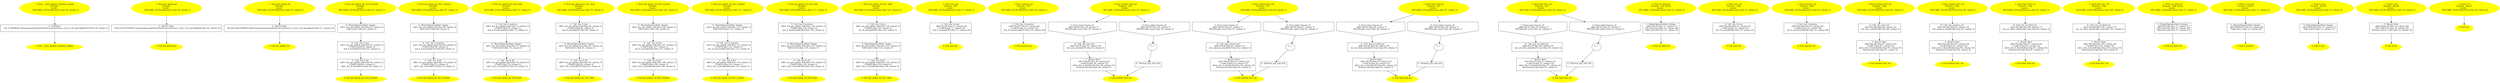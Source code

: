 /* @generated */
digraph cfg {
"__infer_globals_initializer_global.bdc08c089842ce08b974b22a75daf78e_1" [label="1: Start __infer_globals_initializer_global\nFormals: \nLocals:  \n   DECLARE_LOCALS(&return); [line 29, column 1]\n " color=yellow style=filled]
	

	 "__infer_globals_initializer_global.bdc08c089842ce08b974b22a75daf78e_1" -> "__infer_globals_initializer_global.bdc08c089842ce08b974b22a75daf78e_3" ;
"__infer_globals_initializer_global.bdc08c089842ce08b974b22a75daf78e_2" [label="2: Exit __infer_globals_initializer_global \n  " color=yellow style=filled]
	

"__infer_globals_initializer_global.bdc08c089842ce08b974b22a75daf78e_3" [label="3:  DeclStmt \n   _fun_X_X(&#GB<codetoanalyze/cpp/shared/reference/reference_struct_e2e.cpp>$global:X*) [line 29, column 3]\n " shape="box"]
	

	 "__infer_globals_initializer_global.bdc08c089842ce08b974b22a75daf78e_3" -> "__infer_globals_initializer_global.bdc08c089842ce08b974b22a75daf78e_2" ;
"get_global_ptr#6940583460992234632.3d4bb50869af20053c9b0c52091a0a39_1" [label="1: Start get_global_ptr\nFormals: \nLocals:  \n   DECLARE_LOCALS(&return); [line 30, column 1]\n " color=yellow style=filled]
	

	 "get_global_ptr#6940583460992234632.3d4bb50869af20053c9b0c52091a0a39_1" -> "get_global_ptr#6940583460992234632.3d4bb50869af20053c9b0c52091a0a39_3" ;
"get_global_ptr#6940583460992234632.3d4bb50869af20053c9b0c52091a0a39_2" [label="2: Exit get_global_ptr \n  " color=yellow style=filled]
	

"get_global_ptr#6940583460992234632.3d4bb50869af20053c9b0c52091a0a39_3" [label="3:  Return Stmt \n   *&return:X*=&#GB<codetoanalyze/cpp/shared/reference/reference_struct_e2e.cpp>$global [line 30, column 23]\n " shape="box"]
	

	 "get_global_ptr#6940583460992234632.3d4bb50869af20053c9b0c52091a0a39_3" -> "get_global_ptr#6940583460992234632.3d4bb50869af20053c9b0c52091a0a39_2" ;
"get_global_ref#16631994563311505709.c5518847f25d69c08bc2da87c0d94d1b_1" [label="1: Start get_global_ref\nFormals: \nLocals:  \n   DECLARE_LOCALS(&return); [line 31, column 1]\n " color=yellow style=filled]
	

	 "get_global_ref#16631994563311505709.c5518847f25d69c08bc2da87c0d94d1b_1" -> "get_global_ref#16631994563311505709.c5518847f25d69c08bc2da87c0d94d1b_3" ;
"get_global_ref#16631994563311505709.c5518847f25d69c08bc2da87c0d94d1b_2" [label="2: Exit get_global_ref \n  " color=yellow style=filled]
	

"get_global_ref#16631994563311505709.c5518847f25d69c08bc2da87c0d94d1b_3" [label="3:  Return Stmt \n   *&return:X&=&#GB<codetoanalyze/cpp/shared/reference/reference_struct_e2e.cpp>$global [line 31, column 23]\n " shape="box"]
	

	 "get_global_ref#16631994563311505709.c5518847f25d69c08bc2da87c0d94d1b_3" -> "get_global_ref#16631994563311505709.c5518847f25d69c08bc2da87c0d94d1b_2" ;
"get_global_ptr_div0_method#6868600075123047675.d796dd8227b55f7d5d2ba2c1a06183dd_1" [label="1: Start get_global_ptr_div0_method\nFormals: \nLocals:  \n   DECLARE_LOCALS(&return); [line 61, column 1]\n " color=yellow style=filled]
	

	 "get_global_ptr_div0_method#6868600075123047675.d796dd8227b55f7d5d2ba2c1a06183dd_1" -> "get_global_ptr_div0_method#6868600075123047675.d796dd8227b55f7d5d2ba2c1a06183dd_5" ;
"get_global_ptr_div0_method#6868600075123047675.d796dd8227b55f7d5d2ba2c1a06183dd_2" [label="2: Exit get_global_ptr_div0_method \n  " color=yellow style=filled]
	

"get_global_ptr_div0_method#6868600075123047675.d796dd8227b55f7d5d2ba2c1a06183dd_3" [label="3:  Call _fun_X_div \n   n$0=_fun_get_global_ptr() [line 64, column 3]\n  _=*n$0:X [line 64, column 3]\n  n$2=_fun_X_div(n$0:X*) [line 64, column 3]\n " shape="box"]
	

	 "get_global_ptr_div0_method#6868600075123047675.d796dd8227b55f7d5d2ba2c1a06183dd_3" -> "get_global_ptr_div0_method#6868600075123047675.d796dd8227b55f7d5d2ba2c1a06183dd_2" ;
"get_global_ptr_div0_method#6868600075123047675.d796dd8227b55f7d5d2ba2c1a06183dd_4" [label="4:  Call _fun_X_zero \n   n$3=_fun_get_global_ptr() [line 63, column 3]\n  _=*n$3:X [line 63, column 3]\n  _fun_X_zero(n$3:X*) [line 63, column 3]\n " shape="box"]
	

	 "get_global_ptr_div0_method#6868600075123047675.d796dd8227b55f7d5d2ba2c1a06183dd_4" -> "get_global_ptr_div0_method#6868600075123047675.d796dd8227b55f7d5d2ba2c1a06183dd_3" ;
"get_global_ptr_div0_method#6868600075123047675.d796dd8227b55f7d5d2ba2c1a06183dd_5" [label="5:  BinaryOperatorStmt: Assign \n   n$5=_fun_get_global_ptr() [line 62, column 3]\n  *n$5.f:int=1 [line 62, column 3]\n " shape="box"]
	

	 "get_global_ptr_div0_method#6868600075123047675.d796dd8227b55f7d5d2ba2c1a06183dd_5" -> "get_global_ptr_div0_method#6868600075123047675.d796dd8227b55f7d5d2ba2c1a06183dd_4" ;
"get_global_ptr_div1_method#13320237176965265316.b7b17bcc9c036a753453d67e3683d764_1" [label="1: Start get_global_ptr_div1_method\nFormals: \nLocals:  \n   DECLARE_LOCALS(&return); [line 67, column 1]\n " color=yellow style=filled]
	

	 "get_global_ptr_div1_method#13320237176965265316.b7b17bcc9c036a753453d67e3683d764_1" -> "get_global_ptr_div1_method#13320237176965265316.b7b17bcc9c036a753453d67e3683d764_5" ;
"get_global_ptr_div1_method#13320237176965265316.b7b17bcc9c036a753453d67e3683d764_2" [label="2: Exit get_global_ptr_div1_method \n  " color=yellow style=filled]
	

"get_global_ptr_div1_method#13320237176965265316.b7b17bcc9c036a753453d67e3683d764_3" [label="3:  Call _fun_X_div \n   n$0=_fun_get_global_ptr() [line 70, column 3]\n  _=*n$0:X [line 70, column 3]\n  n$2=_fun_X_div(n$0:X*) [line 70, column 3]\n " shape="box"]
	

	 "get_global_ptr_div1_method#13320237176965265316.b7b17bcc9c036a753453d67e3683d764_3" -> "get_global_ptr_div1_method#13320237176965265316.b7b17bcc9c036a753453d67e3683d764_2" ;
"get_global_ptr_div1_method#13320237176965265316.b7b17bcc9c036a753453d67e3683d764_4" [label="4:  Call _fun_X_nonzero \n   n$3=_fun_get_global_ptr() [line 69, column 3]\n  _=*n$3:X [line 69, column 3]\n  _fun_X_nonzero(n$3:X*) [line 69, column 3]\n " shape="box"]
	

	 "get_global_ptr_div1_method#13320237176965265316.b7b17bcc9c036a753453d67e3683d764_4" -> "get_global_ptr_div1_method#13320237176965265316.b7b17bcc9c036a753453d67e3683d764_3" ;
"get_global_ptr_div1_method#13320237176965265316.b7b17bcc9c036a753453d67e3683d764_5" [label="5:  BinaryOperatorStmt: Assign \n   n$5=_fun_get_global_ptr() [line 68, column 3]\n  *n$5.f:int=0 [line 68, column 3]\n " shape="box"]
	

	 "get_global_ptr_div1_method#13320237176965265316.b7b17bcc9c036a753453d67e3683d764_5" -> "get_global_ptr_div1_method#13320237176965265316.b7b17bcc9c036a753453d67e3683d764_4" ;
"get_global_ptr_div0_field#8708891951617234281.85a5d13d32b9177abaa3c8c98323c45e_1" [label="1: Start get_global_ptr_div0_field\nFormals: \nLocals:  \n   DECLARE_LOCALS(&return); [line 73, column 1]\n " color=yellow style=filled]
	

	 "get_global_ptr_div0_field#8708891951617234281.85a5d13d32b9177abaa3c8c98323c45e_1" -> "get_global_ptr_div0_field#8708891951617234281.85a5d13d32b9177abaa3c8c98323c45e_5" ;
"get_global_ptr_div0_field#8708891951617234281.85a5d13d32b9177abaa3c8c98323c45e_2" [label="2: Exit get_global_ptr_div0_field \n  " color=yellow style=filled]
	

"get_global_ptr_div0_field#8708891951617234281.85a5d13d32b9177abaa3c8c98323c45e_3" [label="3:  Call _fun_X_div \n   n$0=_fun_get_global_ptr() [line 76, column 3]\n  _=*n$0:X [line 76, column 3]\n  n$2=_fun_X_div(n$0:X*) [line 76, column 3]\n " shape="box"]
	

	 "get_global_ptr_div0_field#8708891951617234281.85a5d13d32b9177abaa3c8c98323c45e_3" -> "get_global_ptr_div0_field#8708891951617234281.85a5d13d32b9177abaa3c8c98323c45e_2" ;
"get_global_ptr_div0_field#8708891951617234281.85a5d13d32b9177abaa3c8c98323c45e_4" [label="4:  BinaryOperatorStmt: Assign \n   n$3=_fun_get_global_ptr() [line 75, column 3]\n  *n$3.f:int=0 [line 75, column 3]\n " shape="box"]
	

	 "get_global_ptr_div0_field#8708891951617234281.85a5d13d32b9177abaa3c8c98323c45e_4" -> "get_global_ptr_div0_field#8708891951617234281.85a5d13d32b9177abaa3c8c98323c45e_3" ;
"get_global_ptr_div0_field#8708891951617234281.85a5d13d32b9177abaa3c8c98323c45e_5" [label="5:  Call _fun_X_nonzero \n   n$4=_fun_get_global_ptr() [line 74, column 3]\n  _=*n$4:X [line 74, column 3]\n  _fun_X_nonzero(n$4:X*) [line 74, column 3]\n " shape="box"]
	

	 "get_global_ptr_div0_field#8708891951617234281.85a5d13d32b9177abaa3c8c98323c45e_5" -> "get_global_ptr_div0_field#8708891951617234281.85a5d13d32b9177abaa3c8c98323c45e_4" ;
"get_global_ptr_div1_field#6744083307199058304.94ebaff789d09fecbd24e3f8bfd75e70_1" [label="1: Start get_global_ptr_div1_field\nFormals: \nLocals:  \n   DECLARE_LOCALS(&return); [line 79, column 1]\n " color=yellow style=filled]
	

	 "get_global_ptr_div1_field#6744083307199058304.94ebaff789d09fecbd24e3f8bfd75e70_1" -> "get_global_ptr_div1_field#6744083307199058304.94ebaff789d09fecbd24e3f8bfd75e70_5" ;
"get_global_ptr_div1_field#6744083307199058304.94ebaff789d09fecbd24e3f8bfd75e70_2" [label="2: Exit get_global_ptr_div1_field \n  " color=yellow style=filled]
	

"get_global_ptr_div1_field#6744083307199058304.94ebaff789d09fecbd24e3f8bfd75e70_3" [label="3:  Call _fun_X_div \n   n$0=_fun_get_global_ptr() [line 82, column 3]\n  _=*n$0:X [line 82, column 3]\n  n$2=_fun_X_div(n$0:X*) [line 82, column 3]\n " shape="box"]
	

	 "get_global_ptr_div1_field#6744083307199058304.94ebaff789d09fecbd24e3f8bfd75e70_3" -> "get_global_ptr_div1_field#6744083307199058304.94ebaff789d09fecbd24e3f8bfd75e70_2" ;
"get_global_ptr_div1_field#6744083307199058304.94ebaff789d09fecbd24e3f8bfd75e70_4" [label="4:  BinaryOperatorStmt: Assign \n   n$3=_fun_get_global_ptr() [line 81, column 3]\n  *n$3.f:int=1 [line 81, column 3]\n " shape="box"]
	

	 "get_global_ptr_div1_field#6744083307199058304.94ebaff789d09fecbd24e3f8bfd75e70_4" -> "get_global_ptr_div1_field#6744083307199058304.94ebaff789d09fecbd24e3f8bfd75e70_3" ;
"get_global_ptr_div1_field#6744083307199058304.94ebaff789d09fecbd24e3f8bfd75e70_5" [label="5:  Call _fun_X_zero \n   n$4=_fun_get_global_ptr() [line 80, column 3]\n  _=*n$4:X [line 80, column 3]\n  _fun_X_zero(n$4:X*) [line 80, column 3]\n " shape="box"]
	

	 "get_global_ptr_div1_field#6744083307199058304.94ebaff789d09fecbd24e3f8bfd75e70_5" -> "get_global_ptr_div1_field#6744083307199058304.94ebaff789d09fecbd24e3f8bfd75e70_4" ;
"get_global_ref_div0_method#4500024601676141702.703eacc20d3ff2ec6f40a78b62656e3a_1" [label="1: Start get_global_ref_div0_method\nFormals: \nLocals:  \n   DECLARE_LOCALS(&return); [line 105, column 1]\n " color=yellow style=filled]
	

	 "get_global_ref_div0_method#4500024601676141702.703eacc20d3ff2ec6f40a78b62656e3a_1" -> "get_global_ref_div0_method#4500024601676141702.703eacc20d3ff2ec6f40a78b62656e3a_5" ;
"get_global_ref_div0_method#4500024601676141702.703eacc20d3ff2ec6f40a78b62656e3a_2" [label="2: Exit get_global_ref_div0_method \n  " color=yellow style=filled]
	

"get_global_ref_div0_method#4500024601676141702.703eacc20d3ff2ec6f40a78b62656e3a_3" [label="3:  Call _fun_X_div \n   n$0=_fun_get_global_ref() [line 108, column 3]\n  _=*n$0:X [line 108, column 3]\n  n$2=_fun_X_div(n$0:X&) [line 108, column 3]\n " shape="box"]
	

	 "get_global_ref_div0_method#4500024601676141702.703eacc20d3ff2ec6f40a78b62656e3a_3" -> "get_global_ref_div0_method#4500024601676141702.703eacc20d3ff2ec6f40a78b62656e3a_2" ;
"get_global_ref_div0_method#4500024601676141702.703eacc20d3ff2ec6f40a78b62656e3a_4" [label="4:  Call _fun_X_zero \n   n$3=_fun_get_global_ref() [line 107, column 3]\n  _=*n$3:X [line 107, column 3]\n  _fun_X_zero(n$3:X&) [line 107, column 3]\n " shape="box"]
	

	 "get_global_ref_div0_method#4500024601676141702.703eacc20d3ff2ec6f40a78b62656e3a_4" -> "get_global_ref_div0_method#4500024601676141702.703eacc20d3ff2ec6f40a78b62656e3a_3" ;
"get_global_ref_div0_method#4500024601676141702.703eacc20d3ff2ec6f40a78b62656e3a_5" [label="5:  BinaryOperatorStmt: Assign \n   n$5=_fun_get_global_ref() [line 106, column 3]\n  *n$5.f:int=1 [line 106, column 3]\n " shape="box"]
	

	 "get_global_ref_div0_method#4500024601676141702.703eacc20d3ff2ec6f40a78b62656e3a_5" -> "get_global_ref_div0_method#4500024601676141702.703eacc20d3ff2ec6f40a78b62656e3a_4" ;
"get_global_ref_div1_method#9218905628510589917.1d66d8c44e8582bb6fcdcb7df79e3215_1" [label="1: Start get_global_ref_div1_method\nFormals: \nLocals:  \n   DECLARE_LOCALS(&return); [line 111, column 1]\n " color=yellow style=filled]
	

	 "get_global_ref_div1_method#9218905628510589917.1d66d8c44e8582bb6fcdcb7df79e3215_1" -> "get_global_ref_div1_method#9218905628510589917.1d66d8c44e8582bb6fcdcb7df79e3215_5" ;
"get_global_ref_div1_method#9218905628510589917.1d66d8c44e8582bb6fcdcb7df79e3215_2" [label="2: Exit get_global_ref_div1_method \n  " color=yellow style=filled]
	

"get_global_ref_div1_method#9218905628510589917.1d66d8c44e8582bb6fcdcb7df79e3215_3" [label="3:  Call _fun_X_div \n   n$0=_fun_get_global_ref() [line 114, column 3]\n  _=*n$0:X [line 114, column 3]\n  n$2=_fun_X_div(n$0:X&) [line 114, column 3]\n " shape="box"]
	

	 "get_global_ref_div1_method#9218905628510589917.1d66d8c44e8582bb6fcdcb7df79e3215_3" -> "get_global_ref_div1_method#9218905628510589917.1d66d8c44e8582bb6fcdcb7df79e3215_2" ;
"get_global_ref_div1_method#9218905628510589917.1d66d8c44e8582bb6fcdcb7df79e3215_4" [label="4:  Call _fun_X_nonzero \n   n$3=_fun_get_global_ref() [line 113, column 3]\n  _=*n$3:X [line 113, column 3]\n  _fun_X_nonzero(n$3:X&) [line 113, column 3]\n " shape="box"]
	

	 "get_global_ref_div1_method#9218905628510589917.1d66d8c44e8582bb6fcdcb7df79e3215_4" -> "get_global_ref_div1_method#9218905628510589917.1d66d8c44e8582bb6fcdcb7df79e3215_3" ;
"get_global_ref_div1_method#9218905628510589917.1d66d8c44e8582bb6fcdcb7df79e3215_5" [label="5:  BinaryOperatorStmt: Assign \n   n$5=_fun_get_global_ref() [line 112, column 3]\n  *n$5.f:int=0 [line 112, column 3]\n " shape="box"]
	

	 "get_global_ref_div1_method#9218905628510589917.1d66d8c44e8582bb6fcdcb7df79e3215_5" -> "get_global_ref_div1_method#9218905628510589917.1d66d8c44e8582bb6fcdcb7df79e3215_4" ;
"get_global_ref_div0_field#9894336115642083138.99dfafa929e6446e06064af81022e228_1" [label="1: Start get_global_ref_div0_field\nFormals: \nLocals:  \n   DECLARE_LOCALS(&return); [line 117, column 1]\n " color=yellow style=filled]
	

	 "get_global_ref_div0_field#9894336115642083138.99dfafa929e6446e06064af81022e228_1" -> "get_global_ref_div0_field#9894336115642083138.99dfafa929e6446e06064af81022e228_5" ;
"get_global_ref_div0_field#9894336115642083138.99dfafa929e6446e06064af81022e228_2" [label="2: Exit get_global_ref_div0_field \n  " color=yellow style=filled]
	

"get_global_ref_div0_field#9894336115642083138.99dfafa929e6446e06064af81022e228_3" [label="3:  Call _fun_X_div \n   n$0=_fun_get_global_ref() [line 120, column 3]\n  _=*n$0:X [line 120, column 3]\n  n$2=_fun_X_div(n$0:X&) [line 120, column 3]\n " shape="box"]
	

	 "get_global_ref_div0_field#9894336115642083138.99dfafa929e6446e06064af81022e228_3" -> "get_global_ref_div0_field#9894336115642083138.99dfafa929e6446e06064af81022e228_2" ;
"get_global_ref_div0_field#9894336115642083138.99dfafa929e6446e06064af81022e228_4" [label="4:  BinaryOperatorStmt: Assign \n   n$3=_fun_get_global_ref() [line 119, column 3]\n  *n$3.f:int=0 [line 119, column 3]\n " shape="box"]
	

	 "get_global_ref_div0_field#9894336115642083138.99dfafa929e6446e06064af81022e228_4" -> "get_global_ref_div0_field#9894336115642083138.99dfafa929e6446e06064af81022e228_3" ;
"get_global_ref_div0_field#9894336115642083138.99dfafa929e6446e06064af81022e228_5" [label="5:  Call _fun_X_nonzero \n   n$4=_fun_get_global_ref() [line 118, column 3]\n  _=*n$4:X [line 118, column 3]\n  _fun_X_nonzero(n$4:X&) [line 118, column 3]\n " shape="box"]
	

	 "get_global_ref_div0_field#9894336115642083138.99dfafa929e6446e06064af81022e228_5" -> "get_global_ref_div0_field#9894336115642083138.99dfafa929e6446e06064af81022e228_4" ;
"get_global_ref_div1_field#9400638526174087075.f2be9db8a45f6acda1c8ab83ffea2ce8_1" [label="1: Start get_global_ref_div1_field\nFormals: \nLocals:  \n   DECLARE_LOCALS(&return); [line 123, column 1]\n " color=yellow style=filled]
	

	 "get_global_ref_div1_field#9400638526174087075.f2be9db8a45f6acda1c8ab83ffea2ce8_1" -> "get_global_ref_div1_field#9400638526174087075.f2be9db8a45f6acda1c8ab83ffea2ce8_5" ;
"get_global_ref_div1_field#9400638526174087075.f2be9db8a45f6acda1c8ab83ffea2ce8_2" [label="2: Exit get_global_ref_div1_field \n  " color=yellow style=filled]
	

"get_global_ref_div1_field#9400638526174087075.f2be9db8a45f6acda1c8ab83ffea2ce8_3" [label="3:  Call _fun_X_div \n   n$0=_fun_get_global_ref() [line 126, column 3]\n  _=*n$0:X [line 126, column 3]\n  n$2=_fun_X_div(n$0:X&) [line 126, column 3]\n " shape="box"]
	

	 "get_global_ref_div1_field#9400638526174087075.f2be9db8a45f6acda1c8ab83ffea2ce8_3" -> "get_global_ref_div1_field#9400638526174087075.f2be9db8a45f6acda1c8ab83ffea2ce8_2" ;
"get_global_ref_div1_field#9400638526174087075.f2be9db8a45f6acda1c8ab83ffea2ce8_4" [label="4:  BinaryOperatorStmt: Assign \n   n$3=_fun_get_global_ref() [line 125, column 3]\n  *n$3.f:int=1 [line 125, column 3]\n " shape="box"]
	

	 "get_global_ref_div1_field#9400638526174087075.f2be9db8a45f6acda1c8ab83ffea2ce8_4" -> "get_global_ref_div1_field#9400638526174087075.f2be9db8a45f6acda1c8ab83ffea2ce8_3" ;
"get_global_ref_div1_field#9400638526174087075.f2be9db8a45f6acda1c8ab83ffea2ce8_5" [label="5:  Call _fun_X_zero \n   n$4=_fun_get_global_ref() [line 124, column 3]\n  _=*n$4:X [line 124, column 3]\n  _fun_X_zero(n$4:X&) [line 124, column 3]\n " shape="box"]
	

	 "get_global_ref_div1_field#9400638526174087075.f2be9db8a45f6acda1c8ab83ffea2ce8_5" -> "get_global_ref_div1_field#9400638526174087075.f2be9db8a45f6acda1c8ab83ffea2ce8_4" ;
"zero_ptr#12528709853087384868.d5a909d971ab439311f13a14aded5aa9_1" [label="1: Start zero_ptr\nFormals:  x:X*\nLocals:  \n   DECLARE_LOCALS(&return); [line 17, column 1]\n " color=yellow style=filled]
	

	 "zero_ptr#12528709853087384868.d5a909d971ab439311f13a14aded5aa9_1" -> "zero_ptr#12528709853087384868.d5a909d971ab439311f13a14aded5aa9_3" ;
"zero_ptr#12528709853087384868.d5a909d971ab439311f13a14aded5aa9_2" [label="2: Exit zero_ptr \n  " color=yellow style=filled]
	

"zero_ptr#12528709853087384868.d5a909d971ab439311f13a14aded5aa9_3" [label="3:  Call _fun_X_zero \n   n$0=*&x:X* [line 17, column 23]\n  _=*n$0:X [line 17, column 23]\n  _fun_X_zero(n$0:X*) [line 17, column 23]\n " shape="box"]
	

	 "zero_ptr#12528709853087384868.d5a909d971ab439311f13a14aded5aa9_3" -> "zero_ptr#12528709853087384868.d5a909d971ab439311f13a14aded5aa9_2" ;
"nonzero_ptr#1716920554390102131.73cd383c8a42e9a8d0f617a226ea9df9_1" [label="1: Start nonzero_ptr\nFormals:  x:X*\nLocals:  \n   DECLARE_LOCALS(&return); [line 19, column 1]\n " color=yellow style=filled]
	

	 "nonzero_ptr#1716920554390102131.73cd383c8a42e9a8d0f617a226ea9df9_1" -> "nonzero_ptr#1716920554390102131.73cd383c8a42e9a8d0f617a226ea9df9_3" ;
"nonzero_ptr#1716920554390102131.73cd383c8a42e9a8d0f617a226ea9df9_2" [label="2: Exit nonzero_ptr \n  " color=yellow style=filled]
	

"nonzero_ptr#1716920554390102131.73cd383c8a42e9a8d0f617a226ea9df9_3" [label="3:  Call _fun_X_nonzero \n   n$0=*&x:X* [line 19, column 26]\n  _=*n$0:X [line 19, column 26]\n  _fun_X_nonzero(n$0:X*) [line 19, column 26]\n " shape="box"]
	

	 "nonzero_ptr#1716920554390102131.73cd383c8a42e9a8d0f617a226ea9df9_3" -> "nonzero_ptr#1716920554390102131.73cd383c8a42e9a8d0f617a226ea9df9_2" ;
"method_div0_ptr#6106785648087401281.a4bd2a817d503af4e1865afa4416bdb5_1" [label="1: Start method_div0_ptr\nFormals:  x:X*\nLocals:  \n   DECLARE_LOCALS(&return); [line 33, column 1]\n " color=yellow style=filled]
	

	 "method_div0_ptr#6106785648087401281.a4bd2a817d503af4e1865afa4416bdb5_1" -> "method_div0_ptr#6106785648087401281.a4bd2a817d503af4e1865afa4416bdb5_5" ;
	 "method_div0_ptr#6106785648087401281.a4bd2a817d503af4e1865afa4416bdb5_1" -> "method_div0_ptr#6106785648087401281.a4bd2a817d503af4e1865afa4416bdb5_6" ;
"method_div0_ptr#6106785648087401281.a4bd2a817d503af4e1865afa4416bdb5_2" [label="2: Exit method_div0_ptr \n  " color=yellow style=filled]
	

"method_div0_ptr#6106785648087401281.a4bd2a817d503af4e1865afa4416bdb5_3" [label="3: + \n  " ]
	

	 "method_div0_ptr#6106785648087401281.a4bd2a817d503af4e1865afa4416bdb5_3" -> "method_div0_ptr#6106785648087401281.a4bd2a817d503af4e1865afa4416bdb5_4" ;
"method_div0_ptr#6106785648087401281.a4bd2a817d503af4e1865afa4416bdb5_4" [label="4:  between_join_and_exit \n  " shape="box"]
	

	 "method_div0_ptr#6106785648087401281.a4bd2a817d503af4e1865afa4416bdb5_4" -> "method_div0_ptr#6106785648087401281.a4bd2a817d503af4e1865afa4416bdb5_2" ;
"method_div0_ptr#6106785648087401281.a4bd2a817d503af4e1865afa4416bdb5_5" [label="5: Prune (true branch, if) \n   n$0=*&x:X* [line 34, column 7]\n  PRUNE(n$0, true); [line 34, column 7]\n " shape="invhouse"]
	

	 "method_div0_ptr#6106785648087401281.a4bd2a817d503af4e1865afa4416bdb5_5" -> "method_div0_ptr#6106785648087401281.a4bd2a817d503af4e1865afa4416bdb5_8" ;
"method_div0_ptr#6106785648087401281.a4bd2a817d503af4e1865afa4416bdb5_6" [label="6: Prune (false branch, if) \n   n$0=*&x:X* [line 34, column 7]\n  PRUNE(!n$0, false); [line 34, column 7]\n " shape="invhouse"]
	

	 "method_div0_ptr#6106785648087401281.a4bd2a817d503af4e1865afa4416bdb5_6" -> "method_div0_ptr#6106785648087401281.a4bd2a817d503af4e1865afa4416bdb5_3" ;
"method_div0_ptr#6106785648087401281.a4bd2a817d503af4e1865afa4416bdb5_7" [label="7:  Return Stmt \n   n$1=*&x:X* [line 36, column 12]\n  _=*n$1:X [line 36, column 12]\n  n$3=_fun_X_div(n$1:X*) [line 36, column 12]\n  *&return:int=n$3 [line 36, column 5]\n " shape="box"]
	

	 "method_div0_ptr#6106785648087401281.a4bd2a817d503af4e1865afa4416bdb5_7" -> "method_div0_ptr#6106785648087401281.a4bd2a817d503af4e1865afa4416bdb5_2" ;
"method_div0_ptr#6106785648087401281.a4bd2a817d503af4e1865afa4416bdb5_8" [label="8:  Call _fun_zero_ptr \n   n$4=*&x:X* [line 35, column 14]\n  _fun_zero_ptr(n$4:X*) [line 35, column 5]\n " shape="box"]
	

	 "method_div0_ptr#6106785648087401281.a4bd2a817d503af4e1865afa4416bdb5_8" -> "method_div0_ptr#6106785648087401281.a4bd2a817d503af4e1865afa4416bdb5_7" ;
"method_div1_ptr#3061685040798671000.94d1209c17222ffe12cc388ae1ff112d_1" [label="1: Start method_div1_ptr\nFormals:  x:X*\nLocals:  \n   DECLARE_LOCALS(&return); [line 40, column 1]\n " color=yellow style=filled]
	

	 "method_div1_ptr#3061685040798671000.94d1209c17222ffe12cc388ae1ff112d_1" -> "method_div1_ptr#3061685040798671000.94d1209c17222ffe12cc388ae1ff112d_5" ;
	 "method_div1_ptr#3061685040798671000.94d1209c17222ffe12cc388ae1ff112d_1" -> "method_div1_ptr#3061685040798671000.94d1209c17222ffe12cc388ae1ff112d_6" ;
"method_div1_ptr#3061685040798671000.94d1209c17222ffe12cc388ae1ff112d_2" [label="2: Exit method_div1_ptr \n  " color=yellow style=filled]
	

"method_div1_ptr#3061685040798671000.94d1209c17222ffe12cc388ae1ff112d_3" [label="3: + \n  " ]
	

	 "method_div1_ptr#3061685040798671000.94d1209c17222ffe12cc388ae1ff112d_3" -> "method_div1_ptr#3061685040798671000.94d1209c17222ffe12cc388ae1ff112d_4" ;
"method_div1_ptr#3061685040798671000.94d1209c17222ffe12cc388ae1ff112d_4" [label="4:  between_join_and_exit \n  " shape="box"]
	

	 "method_div1_ptr#3061685040798671000.94d1209c17222ffe12cc388ae1ff112d_4" -> "method_div1_ptr#3061685040798671000.94d1209c17222ffe12cc388ae1ff112d_2" ;
"method_div1_ptr#3061685040798671000.94d1209c17222ffe12cc388ae1ff112d_5" [label="5: Prune (true branch, if) \n   n$0=*&x:X* [line 41, column 7]\n  PRUNE(n$0, true); [line 41, column 7]\n " shape="invhouse"]
	

	 "method_div1_ptr#3061685040798671000.94d1209c17222ffe12cc388ae1ff112d_5" -> "method_div1_ptr#3061685040798671000.94d1209c17222ffe12cc388ae1ff112d_8" ;
"method_div1_ptr#3061685040798671000.94d1209c17222ffe12cc388ae1ff112d_6" [label="6: Prune (false branch, if) \n   n$0=*&x:X* [line 41, column 7]\n  PRUNE(!n$0, false); [line 41, column 7]\n " shape="invhouse"]
	

	 "method_div1_ptr#3061685040798671000.94d1209c17222ffe12cc388ae1ff112d_6" -> "method_div1_ptr#3061685040798671000.94d1209c17222ffe12cc388ae1ff112d_3" ;
"method_div1_ptr#3061685040798671000.94d1209c17222ffe12cc388ae1ff112d_7" [label="7:  Return Stmt \n   n$1=*&x:X* [line 43, column 12]\n  _=*n$1:X [line 43, column 12]\n  n$3=_fun_X_div(n$1:X*) [line 43, column 12]\n  *&return:int=n$3 [line 43, column 5]\n " shape="box"]
	

	 "method_div1_ptr#3061685040798671000.94d1209c17222ffe12cc388ae1ff112d_7" -> "method_div1_ptr#3061685040798671000.94d1209c17222ffe12cc388ae1ff112d_2" ;
"method_div1_ptr#3061685040798671000.94d1209c17222ffe12cc388ae1ff112d_8" [label="8:  Call _fun_nonzero_ptr \n   n$4=*&x:X* [line 42, column 17]\n  _fun_nonzero_ptr(n$4:X*) [line 42, column 5]\n " shape="box"]
	

	 "method_div1_ptr#3061685040798671000.94d1209c17222ffe12cc388ae1ff112d_8" -> "method_div1_ptr#3061685040798671000.94d1209c17222ffe12cc388ae1ff112d_7" ;
"field_div0_ptr#2555781581744357321.4ee118b9c5178d1d4e02dcf5eed47814_1" [label="1: Start field_div0_ptr\nFormals:  x:X*\nLocals:  \n   DECLARE_LOCALS(&return); [line 47, column 1]\n " color=yellow style=filled]
	

	 "field_div0_ptr#2555781581744357321.4ee118b9c5178d1d4e02dcf5eed47814_1" -> "field_div0_ptr#2555781581744357321.4ee118b9c5178d1d4e02dcf5eed47814_5" ;
	 "field_div0_ptr#2555781581744357321.4ee118b9c5178d1d4e02dcf5eed47814_1" -> "field_div0_ptr#2555781581744357321.4ee118b9c5178d1d4e02dcf5eed47814_6" ;
"field_div0_ptr#2555781581744357321.4ee118b9c5178d1d4e02dcf5eed47814_2" [label="2: Exit field_div0_ptr \n  " color=yellow style=filled]
	

"field_div0_ptr#2555781581744357321.4ee118b9c5178d1d4e02dcf5eed47814_3" [label="3: + \n  " ]
	

	 "field_div0_ptr#2555781581744357321.4ee118b9c5178d1d4e02dcf5eed47814_3" -> "field_div0_ptr#2555781581744357321.4ee118b9c5178d1d4e02dcf5eed47814_4" ;
"field_div0_ptr#2555781581744357321.4ee118b9c5178d1d4e02dcf5eed47814_4" [label="4:  between_join_and_exit \n  " shape="box"]
	

	 "field_div0_ptr#2555781581744357321.4ee118b9c5178d1d4e02dcf5eed47814_4" -> "field_div0_ptr#2555781581744357321.4ee118b9c5178d1d4e02dcf5eed47814_2" ;
"field_div0_ptr#2555781581744357321.4ee118b9c5178d1d4e02dcf5eed47814_5" [label="5: Prune (true branch, if) \n   n$0=*&x:X* [line 48, column 7]\n  PRUNE(n$0, true); [line 48, column 7]\n " shape="invhouse"]
	

	 "field_div0_ptr#2555781581744357321.4ee118b9c5178d1d4e02dcf5eed47814_5" -> "field_div0_ptr#2555781581744357321.4ee118b9c5178d1d4e02dcf5eed47814_8" ;
"field_div0_ptr#2555781581744357321.4ee118b9c5178d1d4e02dcf5eed47814_6" [label="6: Prune (false branch, if) \n   n$0=*&x:X* [line 48, column 7]\n  PRUNE(!n$0, false); [line 48, column 7]\n " shape="invhouse"]
	

	 "field_div0_ptr#2555781581744357321.4ee118b9c5178d1d4e02dcf5eed47814_6" -> "field_div0_ptr#2555781581744357321.4ee118b9c5178d1d4e02dcf5eed47814_3" ;
"field_div0_ptr#2555781581744357321.4ee118b9c5178d1d4e02dcf5eed47814_7" [label="7:  Return Stmt \n   n$1=*&x:X* [line 50, column 12]\n  _=*n$1:X [line 50, column 12]\n  n$3=_fun_X_div(n$1:X*) [line 50, column 12]\n  *&return:int=n$3 [line 50, column 5]\n " shape="box"]
	

	 "field_div0_ptr#2555781581744357321.4ee118b9c5178d1d4e02dcf5eed47814_7" -> "field_div0_ptr#2555781581744357321.4ee118b9c5178d1d4e02dcf5eed47814_2" ;
"field_div0_ptr#2555781581744357321.4ee118b9c5178d1d4e02dcf5eed47814_8" [label="8:  Call _fun_set_field_ptr \n   n$4=*&x:X* [line 49, column 19]\n  _fun_set_field_ptr(n$4:X*,0:int) [line 49, column 5]\n " shape="box"]
	

	 "field_div0_ptr#2555781581744357321.4ee118b9c5178d1d4e02dcf5eed47814_8" -> "field_div0_ptr#2555781581744357321.4ee118b9c5178d1d4e02dcf5eed47814_7" ;
"field_div1_ptr#10491775926176760544.af54450738e6dc8210ec4a97e984707b_1" [label="1: Start field_div1_ptr\nFormals:  x:X*\nLocals:  \n   DECLARE_LOCALS(&return); [line 54, column 1]\n " color=yellow style=filled]
	

	 "field_div1_ptr#10491775926176760544.af54450738e6dc8210ec4a97e984707b_1" -> "field_div1_ptr#10491775926176760544.af54450738e6dc8210ec4a97e984707b_5" ;
	 "field_div1_ptr#10491775926176760544.af54450738e6dc8210ec4a97e984707b_1" -> "field_div1_ptr#10491775926176760544.af54450738e6dc8210ec4a97e984707b_6" ;
"field_div1_ptr#10491775926176760544.af54450738e6dc8210ec4a97e984707b_2" [label="2: Exit field_div1_ptr \n  " color=yellow style=filled]
	

"field_div1_ptr#10491775926176760544.af54450738e6dc8210ec4a97e984707b_3" [label="3: + \n  " ]
	

	 "field_div1_ptr#10491775926176760544.af54450738e6dc8210ec4a97e984707b_3" -> "field_div1_ptr#10491775926176760544.af54450738e6dc8210ec4a97e984707b_4" ;
"field_div1_ptr#10491775926176760544.af54450738e6dc8210ec4a97e984707b_4" [label="4:  between_join_and_exit \n  " shape="box"]
	

	 "field_div1_ptr#10491775926176760544.af54450738e6dc8210ec4a97e984707b_4" -> "field_div1_ptr#10491775926176760544.af54450738e6dc8210ec4a97e984707b_2" ;
"field_div1_ptr#10491775926176760544.af54450738e6dc8210ec4a97e984707b_5" [label="5: Prune (true branch, if) \n   n$0=*&x:X* [line 55, column 7]\n  PRUNE(n$0, true); [line 55, column 7]\n " shape="invhouse"]
	

	 "field_div1_ptr#10491775926176760544.af54450738e6dc8210ec4a97e984707b_5" -> "field_div1_ptr#10491775926176760544.af54450738e6dc8210ec4a97e984707b_8" ;
"field_div1_ptr#10491775926176760544.af54450738e6dc8210ec4a97e984707b_6" [label="6: Prune (false branch, if) \n   n$0=*&x:X* [line 55, column 7]\n  PRUNE(!n$0, false); [line 55, column 7]\n " shape="invhouse"]
	

	 "field_div1_ptr#10491775926176760544.af54450738e6dc8210ec4a97e984707b_6" -> "field_div1_ptr#10491775926176760544.af54450738e6dc8210ec4a97e984707b_3" ;
"field_div1_ptr#10491775926176760544.af54450738e6dc8210ec4a97e984707b_7" [label="7:  Return Stmt \n   n$1=*&x:X* [line 57, column 12]\n  _=*n$1:X [line 57, column 12]\n  n$3=_fun_X_div(n$1:X*) [line 57, column 12]\n  *&return:int=n$3 [line 57, column 5]\n " shape="box"]
	

	 "field_div1_ptr#10491775926176760544.af54450738e6dc8210ec4a97e984707b_7" -> "field_div1_ptr#10491775926176760544.af54450738e6dc8210ec4a97e984707b_2" ;
"field_div1_ptr#10491775926176760544.af54450738e6dc8210ec4a97e984707b_8" [label="8:  Call _fun_set_field_ptr \n   n$4=*&x:X* [line 56, column 19]\n  _fun_set_field_ptr(n$4:X*,1:int) [line 56, column 5]\n " shape="box"]
	

	 "field_div1_ptr#10491775926176760544.af54450738e6dc8210ec4a97e984707b_8" -> "field_div1_ptr#10491775926176760544.af54450738e6dc8210ec4a97e984707b_7" ;
"set_field_ptr#10262801862810946974.0df004d43278f4c67506fb9e7451494c_1" [label="1: Start set_field_ptr\nFormals:  x:X* val:int\nLocals:  \n   DECLARE_LOCALS(&return); [line 21, column 1]\n " color=yellow style=filled]
	

	 "set_field_ptr#10262801862810946974.0df004d43278f4c67506fb9e7451494c_1" -> "set_field_ptr#10262801862810946974.0df004d43278f4c67506fb9e7451494c_3" ;
"set_field_ptr#10262801862810946974.0df004d43278f4c67506fb9e7451494c_2" [label="2: Exit set_field_ptr \n  " color=yellow style=filled]
	

"set_field_ptr#10262801862810946974.0df004d43278f4c67506fb9e7451494c_3" [label="3:  BinaryOperatorStmt: Assign \n   n$0=*&x:X* [line 21, column 37]\n  n$1=*&val:int [line 21, column 44]\n  *n$0.f:int=n$1 [line 21, column 37]\n " shape="box"]
	

	 "set_field_ptr#10262801862810946974.0df004d43278f4c67506fb9e7451494c_3" -> "set_field_ptr#10262801862810946974.0df004d43278f4c67506fb9e7451494c_2" ;
"zero_ref#14077465191616488315.9f868765c76672369ef06a4d03ded4f3_1" [label="1: Start zero_ref\nFormals:  x:X&\nLocals:  \n   DECLARE_LOCALS(&return); [line 23, column 1]\n " color=yellow style=filled]
	

	 "zero_ref#14077465191616488315.9f868765c76672369ef06a4d03ded4f3_1" -> "zero_ref#14077465191616488315.9f868765c76672369ef06a4d03ded4f3_3" ;
"zero_ref#14077465191616488315.9f868765c76672369ef06a4d03ded4f3_2" [label="2: Exit zero_ref \n  " color=yellow style=filled]
	

"zero_ref#14077465191616488315.9f868765c76672369ef06a4d03ded4f3_3" [label="3:  Call _fun_X_zero \n   n$0=*&x:X& [line 23, column 23]\n  _=*n$0:X [line 23, column 23]\n  _fun_X_zero(n$0:X&) [line 23, column 23]\n " shape="box"]
	

	 "zero_ref#14077465191616488315.9f868765c76672369ef06a4d03ded4f3_3" -> "zero_ref#14077465191616488315.9f868765c76672369ef06a4d03ded4f3_2" ;
"nonzero_ref#2062801655575406720.e5794366c34a5ecd10e2fd062a659f30_1" [label="1: Start nonzero_ref\nFormals:  x:X&\nLocals:  \n   DECLARE_LOCALS(&return); [line 25, column 1]\n " color=yellow style=filled]
	

	 "nonzero_ref#2062801655575406720.e5794366c34a5ecd10e2fd062a659f30_1" -> "nonzero_ref#2062801655575406720.e5794366c34a5ecd10e2fd062a659f30_3" ;
"nonzero_ref#2062801655575406720.e5794366c34a5ecd10e2fd062a659f30_2" [label="2: Exit nonzero_ref \n  " color=yellow style=filled]
	

"nonzero_ref#2062801655575406720.e5794366c34a5ecd10e2fd062a659f30_3" [label="3:  Call _fun_X_nonzero \n   n$0=*&x:X& [line 25, column 26]\n  _=*n$0:X [line 25, column 26]\n  _fun_X_nonzero(n$0:X&) [line 25, column 26]\n " shape="box"]
	

	 "nonzero_ref#2062801655575406720.e5794366c34a5ecd10e2fd062a659f30_3" -> "nonzero_ref#2062801655575406720.e5794366c34a5ecd10e2fd062a659f30_2" ;
"method_div0_ref#12048348997540346822.5280d482da62ad0e098e3e6ad4e7915e_1" [label="1: Start method_div0_ref\nFormals:  x:X&\nLocals:  \n   DECLARE_LOCALS(&return); [line 85, column 1]\n " color=yellow style=filled]
	

	 "method_div0_ref#12048348997540346822.5280d482da62ad0e098e3e6ad4e7915e_1" -> "method_div0_ref#12048348997540346822.5280d482da62ad0e098e3e6ad4e7915e_4" ;
"method_div0_ref#12048348997540346822.5280d482da62ad0e098e3e6ad4e7915e_2" [label="2: Exit method_div0_ref \n  " color=yellow style=filled]
	

"method_div0_ref#12048348997540346822.5280d482da62ad0e098e3e6ad4e7915e_3" [label="3:  Return Stmt \n   n$0=*&x:X& [line 87, column 10]\n  _=*n$0:X [line 87, column 10]\n  n$2=_fun_X_div(n$0:X&) [line 87, column 10]\n  *&return:int=n$2 [line 87, column 3]\n " shape="box"]
	

	 "method_div0_ref#12048348997540346822.5280d482da62ad0e098e3e6ad4e7915e_3" -> "method_div0_ref#12048348997540346822.5280d482da62ad0e098e3e6ad4e7915e_2" ;
"method_div0_ref#12048348997540346822.5280d482da62ad0e098e3e6ad4e7915e_4" [label="4:  Call _fun_zero_ref \n   n$3=*&x:X& [line 86, column 12]\n  _fun_zero_ref(n$3:X&) [line 86, column 3]\n " shape="box"]
	

	 "method_div0_ref#12048348997540346822.5280d482da62ad0e098e3e6ad4e7915e_4" -> "method_div0_ref#12048348997540346822.5280d482da62ad0e098e3e6ad4e7915e_3" ;
"method_div1_ref#18445848838166655559.1ecfa9c02aff37ba12fb556cb038f32c_1" [label="1: Start method_div1_ref\nFormals:  x:X&\nLocals:  \n   DECLARE_LOCALS(&return); [line 90, column 1]\n " color=yellow style=filled]
	

	 "method_div1_ref#18445848838166655559.1ecfa9c02aff37ba12fb556cb038f32c_1" -> "method_div1_ref#18445848838166655559.1ecfa9c02aff37ba12fb556cb038f32c_4" ;
"method_div1_ref#18445848838166655559.1ecfa9c02aff37ba12fb556cb038f32c_2" [label="2: Exit method_div1_ref \n  " color=yellow style=filled]
	

"method_div1_ref#18445848838166655559.1ecfa9c02aff37ba12fb556cb038f32c_3" [label="3:  Return Stmt \n   n$0=*&x:X& [line 92, column 10]\n  _=*n$0:X [line 92, column 10]\n  n$2=_fun_X_div(n$0:X&) [line 92, column 10]\n  *&return:int=n$2 [line 92, column 3]\n " shape="box"]
	

	 "method_div1_ref#18445848838166655559.1ecfa9c02aff37ba12fb556cb038f32c_3" -> "method_div1_ref#18445848838166655559.1ecfa9c02aff37ba12fb556cb038f32c_2" ;
"method_div1_ref#18445848838166655559.1ecfa9c02aff37ba12fb556cb038f32c_4" [label="4:  Call _fun_nonzero_ref \n   n$3=*&x:X& [line 91, column 15]\n  _fun_nonzero_ref(n$3:X&) [line 91, column 3]\n " shape="box"]
	

	 "method_div1_ref#18445848838166655559.1ecfa9c02aff37ba12fb556cb038f32c_4" -> "method_div1_ref#18445848838166655559.1ecfa9c02aff37ba12fb556cb038f32c_3" ;
"field_div0_ref#11723804822630548942.b7eb5245bed0a75cdc2d181e5af92008_1" [label="1: Start field_div0_ref\nFormals:  x:X&\nLocals:  \n   DECLARE_LOCALS(&return); [line 95, column 1]\n " color=yellow style=filled]
	

	 "field_div0_ref#11723804822630548942.b7eb5245bed0a75cdc2d181e5af92008_1" -> "field_div0_ref#11723804822630548942.b7eb5245bed0a75cdc2d181e5af92008_4" ;
"field_div0_ref#11723804822630548942.b7eb5245bed0a75cdc2d181e5af92008_2" [label="2: Exit field_div0_ref \n  " color=yellow style=filled]
	

"field_div0_ref#11723804822630548942.b7eb5245bed0a75cdc2d181e5af92008_3" [label="3:  Return Stmt \n   n$0=*&x:X& [line 97, column 10]\n  _=*n$0:X [line 97, column 10]\n  n$2=_fun_X_div(n$0:X&) [line 97, column 10]\n  *&return:int=n$2 [line 97, column 3]\n " shape="box"]
	

	 "field_div0_ref#11723804822630548942.b7eb5245bed0a75cdc2d181e5af92008_3" -> "field_div0_ref#11723804822630548942.b7eb5245bed0a75cdc2d181e5af92008_2" ;
"field_div0_ref#11723804822630548942.b7eb5245bed0a75cdc2d181e5af92008_4" [label="4:  Call _fun_set_field_ref \n   n$3=*&x:X& [line 96, column 17]\n  _fun_set_field_ref(n$3:X&,0:int) [line 96, column 3]\n " shape="box"]
	

	 "field_div0_ref#11723804822630548942.b7eb5245bed0a75cdc2d181e5af92008_4" -> "field_div0_ref#11723804822630548942.b7eb5245bed0a75cdc2d181e5af92008_3" ;
"field_div1_ref#1499715418357335887.5b6e5f87301df1903e4a04faae98d6d5_1" [label="1: Start field_div1_ref\nFormals:  x:X&\nLocals:  \n   DECLARE_LOCALS(&return); [line 100, column 1]\n " color=yellow style=filled]
	

	 "field_div1_ref#1499715418357335887.5b6e5f87301df1903e4a04faae98d6d5_1" -> "field_div1_ref#1499715418357335887.5b6e5f87301df1903e4a04faae98d6d5_4" ;
"field_div1_ref#1499715418357335887.5b6e5f87301df1903e4a04faae98d6d5_2" [label="2: Exit field_div1_ref \n  " color=yellow style=filled]
	

"field_div1_ref#1499715418357335887.5b6e5f87301df1903e4a04faae98d6d5_3" [label="3:  Return Stmt \n   n$0=*&x:X& [line 102, column 10]\n  _=*n$0:X [line 102, column 10]\n  n$2=_fun_X_div(n$0:X&) [line 102, column 10]\n  *&return:int=n$2 [line 102, column 3]\n " shape="box"]
	

	 "field_div1_ref#1499715418357335887.5b6e5f87301df1903e4a04faae98d6d5_3" -> "field_div1_ref#1499715418357335887.5b6e5f87301df1903e4a04faae98d6d5_2" ;
"field_div1_ref#1499715418357335887.5b6e5f87301df1903e4a04faae98d6d5_4" [label="4:  Call _fun_set_field_ref \n   n$3=*&x:X& [line 101, column 17]\n  _fun_set_field_ref(n$3:X&,1:int) [line 101, column 3]\n " shape="box"]
	

	 "field_div1_ref#1499715418357335887.5b6e5f87301df1903e4a04faae98d6d5_4" -> "field_div1_ref#1499715418357335887.5b6e5f87301df1903e4a04faae98d6d5_3" ;
"set_field_ref#15177497547761982491.aa4620ee8933c900acc4164344e57432_1" [label="1: Start set_field_ref\nFormals:  x:X& val:int\nLocals:  \n   DECLARE_LOCALS(&return); [line 27, column 1]\n " color=yellow style=filled]
	

	 "set_field_ref#15177497547761982491.aa4620ee8933c900acc4164344e57432_1" -> "set_field_ref#15177497547761982491.aa4620ee8933c900acc4164344e57432_3" ;
"set_field_ref#15177497547761982491.aa4620ee8933c900acc4164344e57432_2" [label="2: Exit set_field_ref \n  " color=yellow style=filled]
	

"set_field_ref#15177497547761982491.aa4620ee8933c900acc4164344e57432_3" [label="3:  BinaryOperatorStmt: Assign \n   n$0=*&x:X& [line 27, column 37]\n  n$1=*&val:int [line 27, column 43]\n  *n$0.f:int=n$1 [line 27, column 37]\n " shape="box"]
	

	 "set_field_ref#15177497547761982491.aa4620ee8933c900acc4164344e57432_3" -> "set_field_ref#15177497547761982491.aa4620ee8933c900acc4164344e57432_2" ;
"nonzero#X#(11619218627491700674).1d7c44c6589f4c816f501055b35038bc_1" [label="1: Start X_nonzero\nFormals:  this:X*\nLocals:  \n   DECLARE_LOCALS(&return); [line 12, column 3]\n " color=yellow style=filled]
	

	 "nonzero#X#(11619218627491700674).1d7c44c6589f4c816f501055b35038bc_1" -> "nonzero#X#(11619218627491700674).1d7c44c6589f4c816f501055b35038bc_3" ;
"nonzero#X#(11619218627491700674).1d7c44c6589f4c816f501055b35038bc_2" [label="2: Exit X_nonzero \n  " color=yellow style=filled]
	

"nonzero#X#(11619218627491700674).1d7c44c6589f4c816f501055b35038bc_3" [label="3:  BinaryOperatorStmt: Assign \n   n$0=*&this:X* [line 12, column 20]\n  *n$0.f:int=1 [line 12, column 20]\n " shape="box"]
	

	 "nonzero#X#(11619218627491700674).1d7c44c6589f4c816f501055b35038bc_3" -> "nonzero#X#(11619218627491700674).1d7c44c6589f4c816f501055b35038bc_2" ;
"zero#X#(16299302305861440992).e13842f7b98f126e5d2188644c16a995_1" [label="1: Start X_zero\nFormals:  this:X*\nLocals:  \n   DECLARE_LOCALS(&return); [line 13, column 3]\n " color=yellow style=filled]
	

	 "zero#X#(16299302305861440992).e13842f7b98f126e5d2188644c16a995_1" -> "zero#X#(16299302305861440992).e13842f7b98f126e5d2188644c16a995_3" ;
"zero#X#(16299302305861440992).e13842f7b98f126e5d2188644c16a995_2" [label="2: Exit X_zero \n  " color=yellow style=filled]
	

"zero#X#(16299302305861440992).e13842f7b98f126e5d2188644c16a995_3" [label="3:  BinaryOperatorStmt: Assign \n   n$0=*&this:X* [line 13, column 17]\n  *n$0.f:int=0 [line 13, column 17]\n " shape="box"]
	

	 "zero#X#(16299302305861440992).e13842f7b98f126e5d2188644c16a995_3" -> "zero#X#(16299302305861440992).e13842f7b98f126e5d2188644c16a995_2" ;
"div#X#(18085298371773708552).78228fdd912ebeeb718ac23bdc727c87_1" [label="1: Start X_div\nFormals:  this:X*\nLocals:  \n   DECLARE_LOCALS(&return); [line 14, column 3]\n " color=yellow style=filled]
	

	 "div#X#(18085298371773708552).78228fdd912ebeeb718ac23bdc727c87_1" -> "div#X#(18085298371773708552).78228fdd912ebeeb718ac23bdc727c87_3" ;
"div#X#(18085298371773708552).78228fdd912ebeeb718ac23bdc727c87_2" [label="2: Exit X_div \n  " color=yellow style=filled]
	

"div#X#(18085298371773708552).78228fdd912ebeeb718ac23bdc727c87_3" [label="3:  Return Stmt \n   n$0=*&this:X* [line 14, column 26]\n  n$1=*n$0.f:int [line 14, column 26]\n  *&return:int=(1 / n$1) [line 14, column 15]\n " shape="box"]
	

	 "div#X#(18085298371773708552).78228fdd912ebeeb718ac23bdc727c87_3" -> "div#X#(18085298371773708552).78228fdd912ebeeb718ac23bdc727c87_2" ;
"X#X#{4951618003533511344}.a6c75b361b5e04dddb518f7e116a9ca2_1" [label="1: Start X_X\nFormals:  this:X*\nLocals:  \n   DECLARE_LOCALS(&return); [line 10, column 8]\n " color=yellow style=filled]
	

	 "X#X#{4951618003533511344}.a6c75b361b5e04dddb518f7e116a9ca2_1" -> "X#X#{4951618003533511344}.a6c75b361b5e04dddb518f7e116a9ca2_2" ;
"X#X#{4951618003533511344}.a6c75b361b5e04dddb518f7e116a9ca2_2" [label="2: Exit X_X \n  " color=yellow style=filled]
	

}
